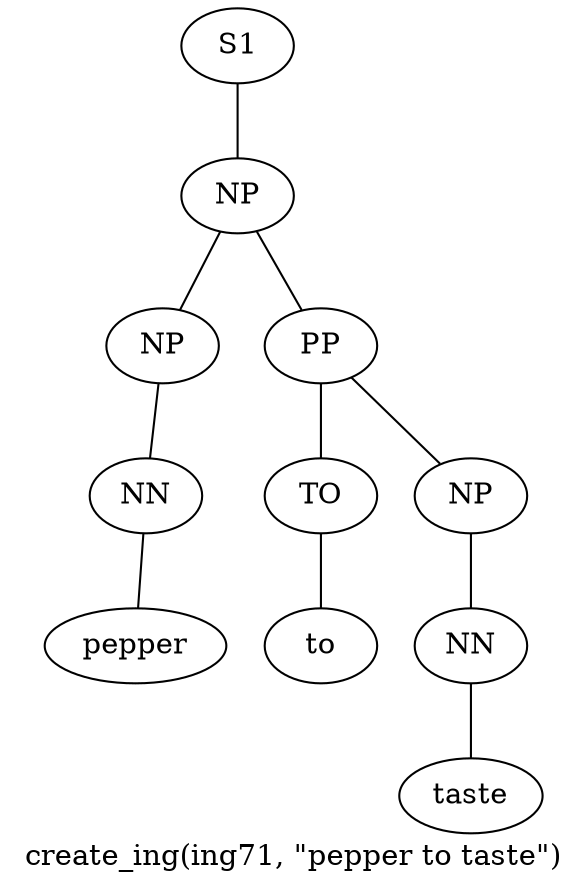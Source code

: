 graph SyntaxGraph {
	label = "create_ing(ing71, \"pepper to taste\")";
	Node0 [label="S1"];
	Node1 [label="NP"];
	Node2 [label="NP"];
	Node3 [label="NN"];
	Node4 [label="pepper"];
	Node5 [label="PP"];
	Node6 [label="TO"];
	Node7 [label="to"];
	Node8 [label="NP"];
	Node9 [label="NN"];
	Node10 [label="taste"];

	Node0 -- Node1;
	Node1 -- Node2;
	Node1 -- Node5;
	Node2 -- Node3;
	Node3 -- Node4;
	Node5 -- Node6;
	Node5 -- Node8;
	Node6 -- Node7;
	Node8 -- Node9;
	Node9 -- Node10;
}